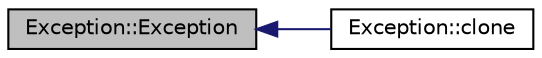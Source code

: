 digraph "Exception::Exception"
{
  edge [fontname="Helvetica",fontsize="10",labelfontname="Helvetica",labelfontsize="10"];
  node [fontname="Helvetica",fontsize="10",shape=record];
  rankdir="LR";
  Node1 [label="Exception::Exception",height=0.2,width=0.4,color="black", fillcolor="grey75", style="filled", fontcolor="black"];
  Node1 -> Node2 [dir="back",color="midnightblue",fontsize="10",style="solid",fontname="Helvetica"];
  Node2 [label="Exception::clone",height=0.2,width=0.4,color="black", fillcolor="white", style="filled",URL="$class_exception.html#a7c509d6935219c3496ce596a9d24086e",tooltip="Clones the exception. "];
}
